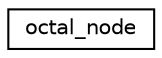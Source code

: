 digraph G
{
  edge [fontname="Helvetica",fontsize="10",labelfontname="Helvetica",labelfontsize="10"];
  node [fontname="Helvetica",fontsize="10",shape=record];
  rankdir=LR;
  Node1 [label="octal_node",height=0.2,width=0.4,color="black", fillcolor="white", style="filled",URL="$d2/d6e/structoctal__node.html"];
}

